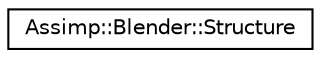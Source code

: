 digraph "Graphical Class Hierarchy"
{
  edge [fontname="Helvetica",fontsize="10",labelfontname="Helvetica",labelfontsize="10"];
  node [fontname="Helvetica",fontsize="10",shape=record];
  rankdir="LR";
  Node1 [label="Assimp::Blender::Structure",height=0.2,width=0.4,color="black", fillcolor="white", style="filled",URL="$class_assimp_1_1_blender_1_1_structure.html"];
}
